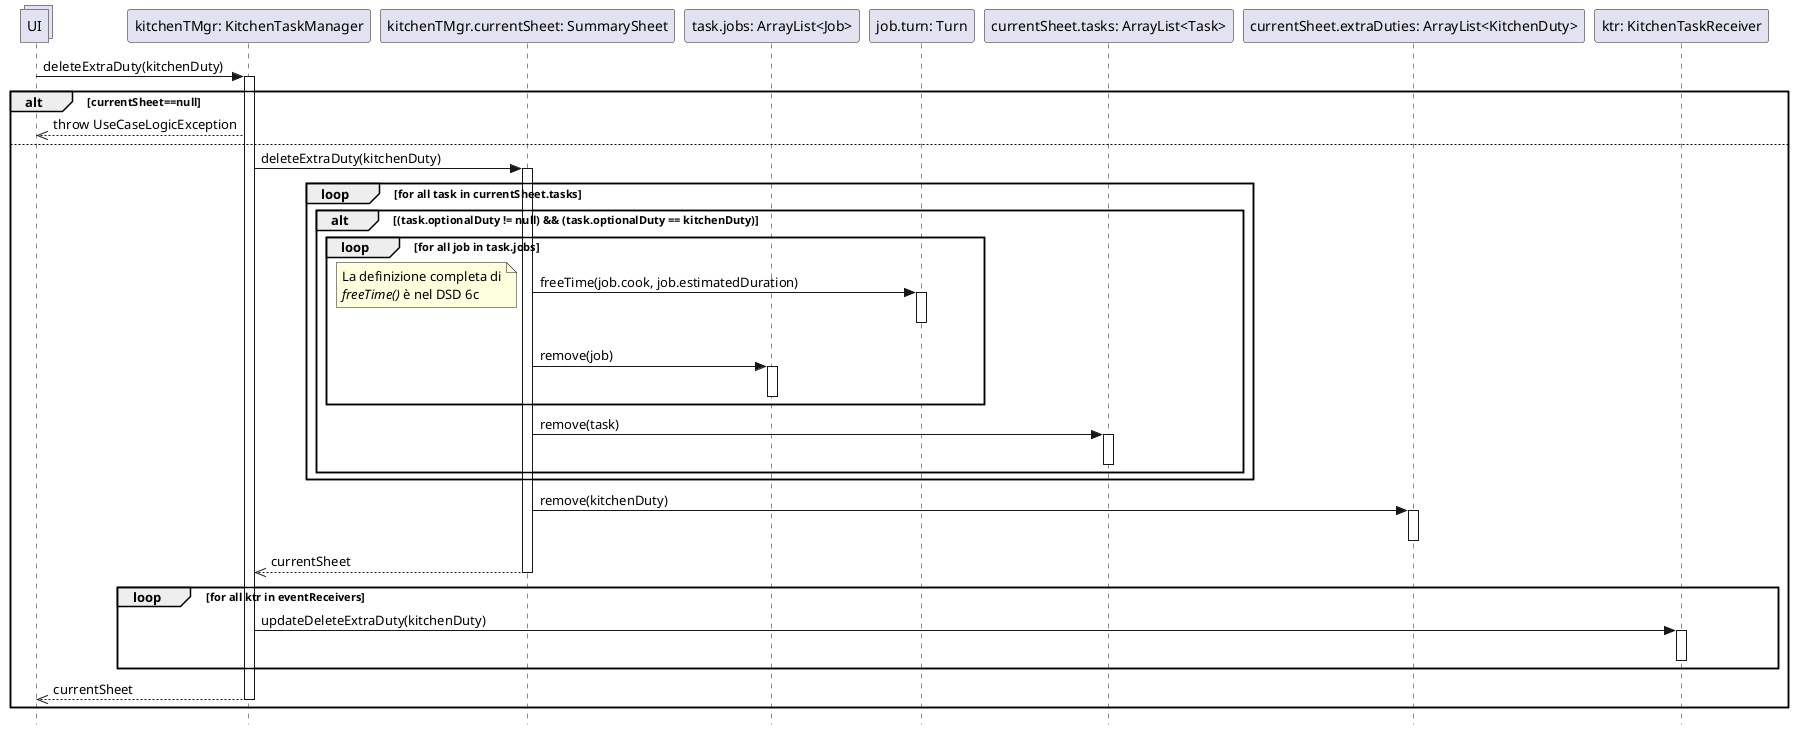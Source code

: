 @startuml Operazione 2a.1
skinparam Style strictuml

collections UI

participant "kitchenTMgr: KitchenTaskManager" as ktm
UI -> ktm: deleteExtraDuty(kitchenDuty)
activate ktm

alt currentSheet==null
    UI <<-- ktm: throw UseCaseLogicException
else
    participant "kitchenTMgr.currentSheet: SummarySheet" as ss
    ktm -> ss: deleteExtraDuty(kitchenDuty)
    activate ss

    loop for all task in currentSheet.tasks
        alt (task.optionalDuty != null) && (task.optionalDuty == kitchenDuty)
            loop for all job in task.jobs
                participant "task.jobs: ArrayList<Job>" as j
                participant "job.turn: Turn" as jobTurn

                ss -> jobTurn: freeTime(job.cook, job.estimatedDuration)
                note left: La definizione completa di\n//freeTime()// è nel DSD 6c
                activate jobTurn
                deactivate jobTurn

                ss -> j: remove(job)
                activate j
                deactivate j
            end

            participant "currentSheet.tasks: ArrayList<Task>" as tasks
            ss -> tasks: remove(task)
            activate tasks
            deactivate tasks
        end
    end
    
    participant "currentSheet.extraDuties: ArrayList<KitchenDuty>" as kdList
    ss -> kdList: remove(kitchenDuty)
    activate kdList
    deactivate kdList
    
    ktm <<-- ss: currentSheet
    deactivate ss

    participant "ktr: KitchenTaskReceiver" as ktr


    loop for all ktr in eventReceivers
        ktm -> ktr : updateDeleteExtraDuty(kitchenDuty)
        activate ktr
        deactivate ktr
    end

    UI <<-- ktm : currentSheet
    deactivate ktm

    
end

@enduml